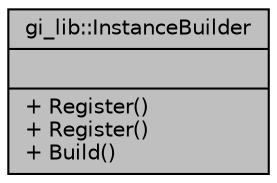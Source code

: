 digraph "gi_lib::InstanceBuilder"
{
  edge [fontname="Helvetica",fontsize="10",labelfontname="Helvetica",labelfontsize="10"];
  node [fontname="Helvetica",fontsize="10",shape=record];
  Node1 [label="{gi_lib::InstanceBuilder\n||+ Register()\l+ Register()\l+ Build()\l}",height=0.2,width=0.4,color="black", fillcolor="grey75", style="filled", fontcolor="black"];
}
